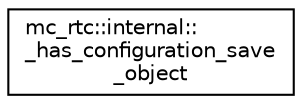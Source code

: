 digraph "Graphical Class Hierarchy"
{
 // INTERACTIVE_SVG=YES
 // LATEX_PDF_SIZE
  edge [fontname="Helvetica",fontsize="10",labelfontname="Helvetica",labelfontsize="10"];
  node [fontname="Helvetica",fontsize="10",shape=record];
  rankdir="LR";
  Node0 [label="mc_rtc::internal::\l_has_configuration_save\l_object",height=0.2,width=0.4,color="black", fillcolor="white", style="filled",URL="$structmc__rtc_1_1internal_1_1__has__configuration__save__object.html",tooltip=" "];
}
